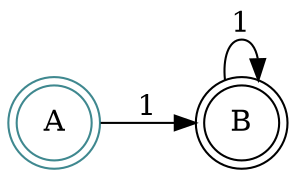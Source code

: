 digraph finite_state_machine {
	rankdir=LR size="8,5"
	node [shape=doublecircle]
	A
	B
	node [shape=circle]
	A [color="#3F888F"]
	A -> B [label=1]
	B -> B [label=1]
}
